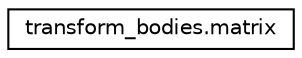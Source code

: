 digraph "Graphical Class Hierarchy"
{
 // LATEX_PDF_SIZE
  edge [fontname="Helvetica",fontsize="10",labelfontname="Helvetica",labelfontsize="10"];
  node [fontname="Helvetica",fontsize="10",shape=record];
  rankdir="LR";
  Node0 [label="transform_bodies.matrix",height=0.2,width=0.4,color="black", fillcolor="white", style="filled",URL="$classtransform__bodies_1_1matrix.html",tooltip=" "];
}
